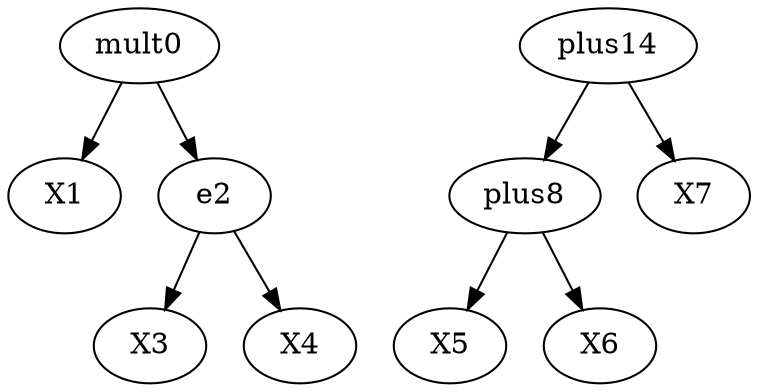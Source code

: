 digraph T {
	mult0 -> X1;
	mult0 -> e2;
	e2 -> X3;
	e2 -> X4;
	plus8 -> X5;
	plus8 -> X6;
	plus14 -> X7;
	plus14 -> plus8;
}
